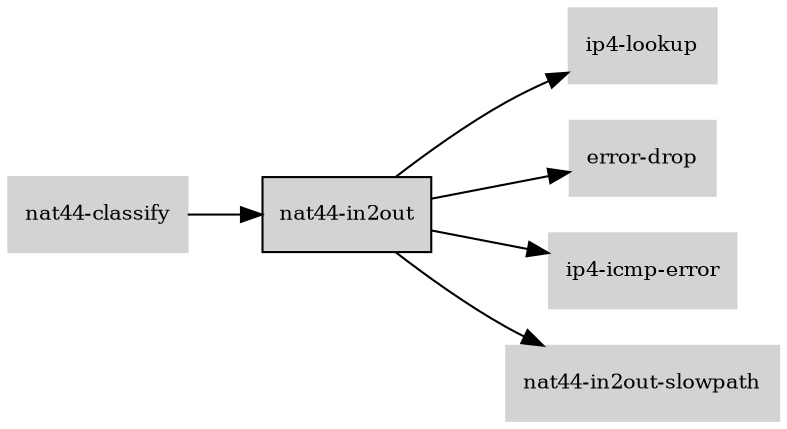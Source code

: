 digraph "nat44_in2out_subgraph" {
  rankdir=LR;
  node [shape=box, style=filled, fontsize=10, color=lightgray, fontcolor=black, fillcolor=lightgray];
  "nat44-in2out" [color=black, fontcolor=black, fillcolor=lightgray];
  edge [fontsize=8];
  "nat44-classify" -> "nat44-in2out";
  "nat44-in2out" -> "ip4-lookup";
  "nat44-in2out" -> "error-drop";
  "nat44-in2out" -> "ip4-icmp-error";
  "nat44-in2out" -> "nat44-in2out-slowpath";
}
